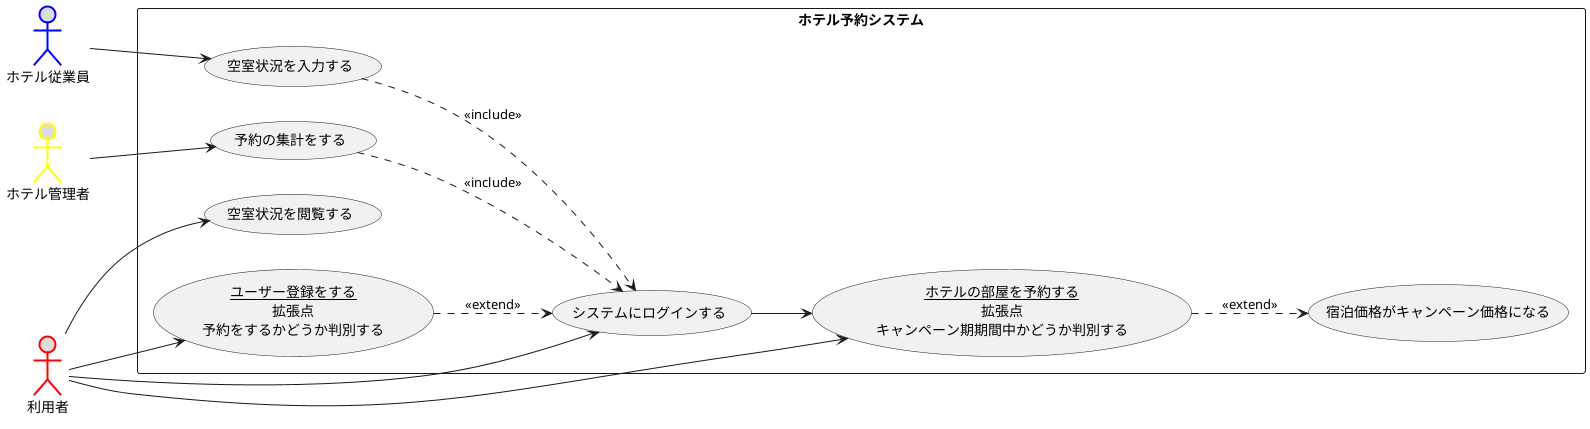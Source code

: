 @startuml ホテル予約システム
left to right direction
actor 利用者 #DDDDDD;line:Red;line.bold;
actor ホテル従業員 #DDDDDD;line:Blue;line.bold;
actor ホテル管理者 #DDDDDD;line:Yellow;line.bold;
rectangle ホテル予約システム{
usecase 空室状況を閲覧する
usecase 空室状況を入力する
usecase 予約の集計をする
usecase (<u>ユーザー登録をする</u>\n拡張点\n予約をするかどうか判別する)as set
usecase システムにログインする
usecase (<u>ホテルの部屋を予約する</u>\n拡張点\nキャンペーン期期間中かどうか判別する) as input

usecase 宿泊価格がキャンペーン価格になる
}
利用者 --> システムにログインする 
利用者 --> 空室状況を閲覧する 
利用者 --> input 
利用者 --> set
set ..> システムにログインする :<<extend>>
ホテル従業員 --> 空室状況を入力する 
ホテル管理者 --> 予約の集計をする 
input ..> 宿泊価格がキャンペーン価格になる : <<extend>>
システムにログインする -->input 
空室状況を入力する ..> システムにログインする : <<include>>
予約の集計をする ..> システムにログインする : <<include>>
@enduml